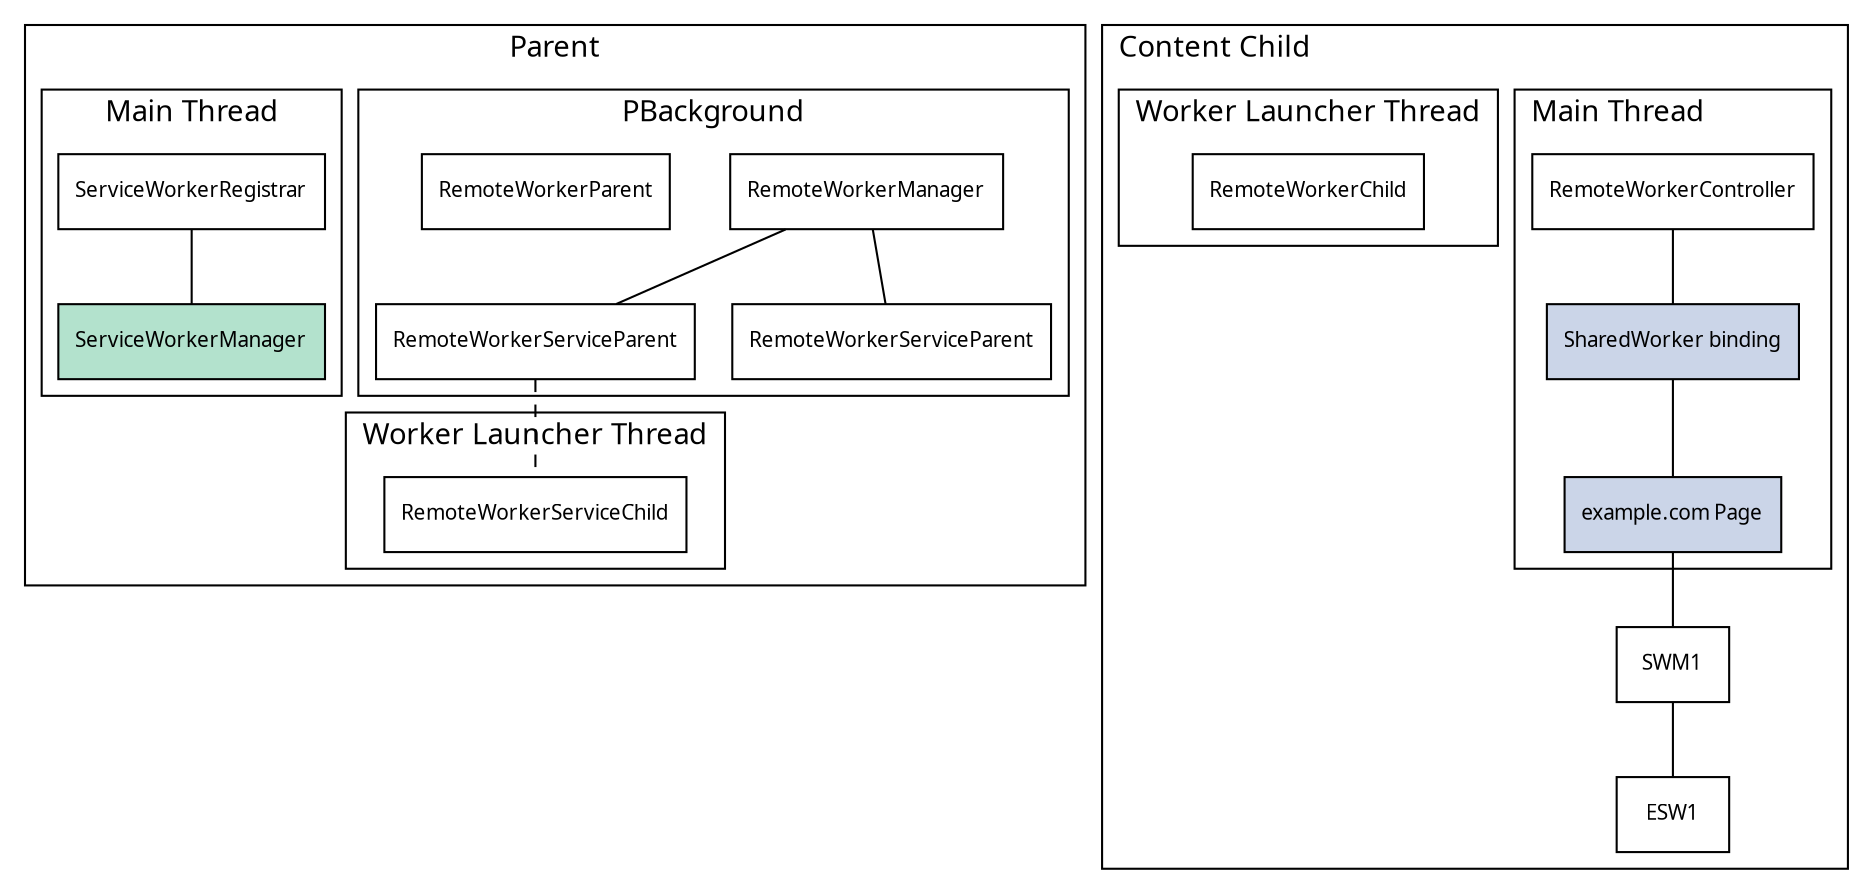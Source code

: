 digraph G {
  newrank = true;
  rankdir = "TD";
  fontname = "Sans-Serif";
  splines = spline;

  node [shape=box, fontname="Sans-Serif", fontsize=10, colorscheme=pastel28];
  edge [dir=none]

  subgraph cluster_parent {
    label = "Parent";

    subgraph cluster_p_background {
        label = "PBackground";
        RWM [label="RemoteWorkerManager"];
        RWS1P [label="RemoteWorkerServiceParent"];
        RWS2P [label="RemoteWorkerServiceParent"];
        RW1P [label="RemoteWorkerParent", fillcolor=3];
        RWM -> RWS1P;
        RWM -> RWS2P;
    }

    subgraph cluster_p_mainthread {
        label = "Main Thread";
        SWMPP [label="ServiceWorkerManager", style=filled, fillcolor=1];
        SWR [label="ServiceWorkerRegistrar"];
        SWR -> SWMPP;
    }

    subgraph cluster_parent_launcherthread {
        label = "Worker Launcher Thread";
        RWS1C [label="RemoteWorkerServiceChild"];
    }
  }

  subgraph cluster_child1 {
    label = "Content Child";
    labeljust = l;

    subgraph cluster_child1_mainthread {
        label = "Main Thread";
        EP1 [label="example.com Page", style=filled, fillcolor=3];
        ESWB [label="SharedWorker binding", style=filled, fillcolor=3];
        ERWCo1 [label="RemoteWorkerController"];
        ERWCo1 -> ESWB;
        ESWB -> EP1;
    }

    subgraph cluster_child1_launcherthread {
        label = "Worker Launcher Thread";
        RWS1C [label="RemoteWorkerServiceChild"];
        ERWCh1C [label="RemoteWorkerChild", fillcolor=3];
    }

    subgraph cluster_child1_workerthread {
        label = "example.com SharedWorker Thread";
        fillcolor = 3;
    }



    SWM1 -> ESW1;
    EP1 -> SWM1;
  }

  edge [style=dashed];
  #SWMS -> SWR [weight=0];

  RWS1P -> RWS1C;

  #{ rank=same; SWMS SWR }
}
